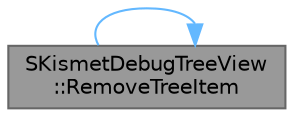 digraph "SKismetDebugTreeView::RemoveTreeItem"
{
 // INTERACTIVE_SVG=YES
 // LATEX_PDF_SIZE
  bgcolor="transparent";
  edge [fontname=Helvetica,fontsize=10,labelfontname=Helvetica,labelfontsize=10];
  node [fontname=Helvetica,fontsize=10,shape=box,height=0.2,width=0.4];
  rankdir="LR";
  Node1 [id="Node000001",label="SKismetDebugTreeView\l::RemoveTreeItem",height=0.2,width=0.4,color="gray40", fillcolor="grey60", style="filled", fontcolor="black",tooltip="Removes a root level TreeItem."];
  Node1 -> Node1 [id="edge1_Node000001_Node000001",color="steelblue1",style="solid",tooltip=" "];
}
